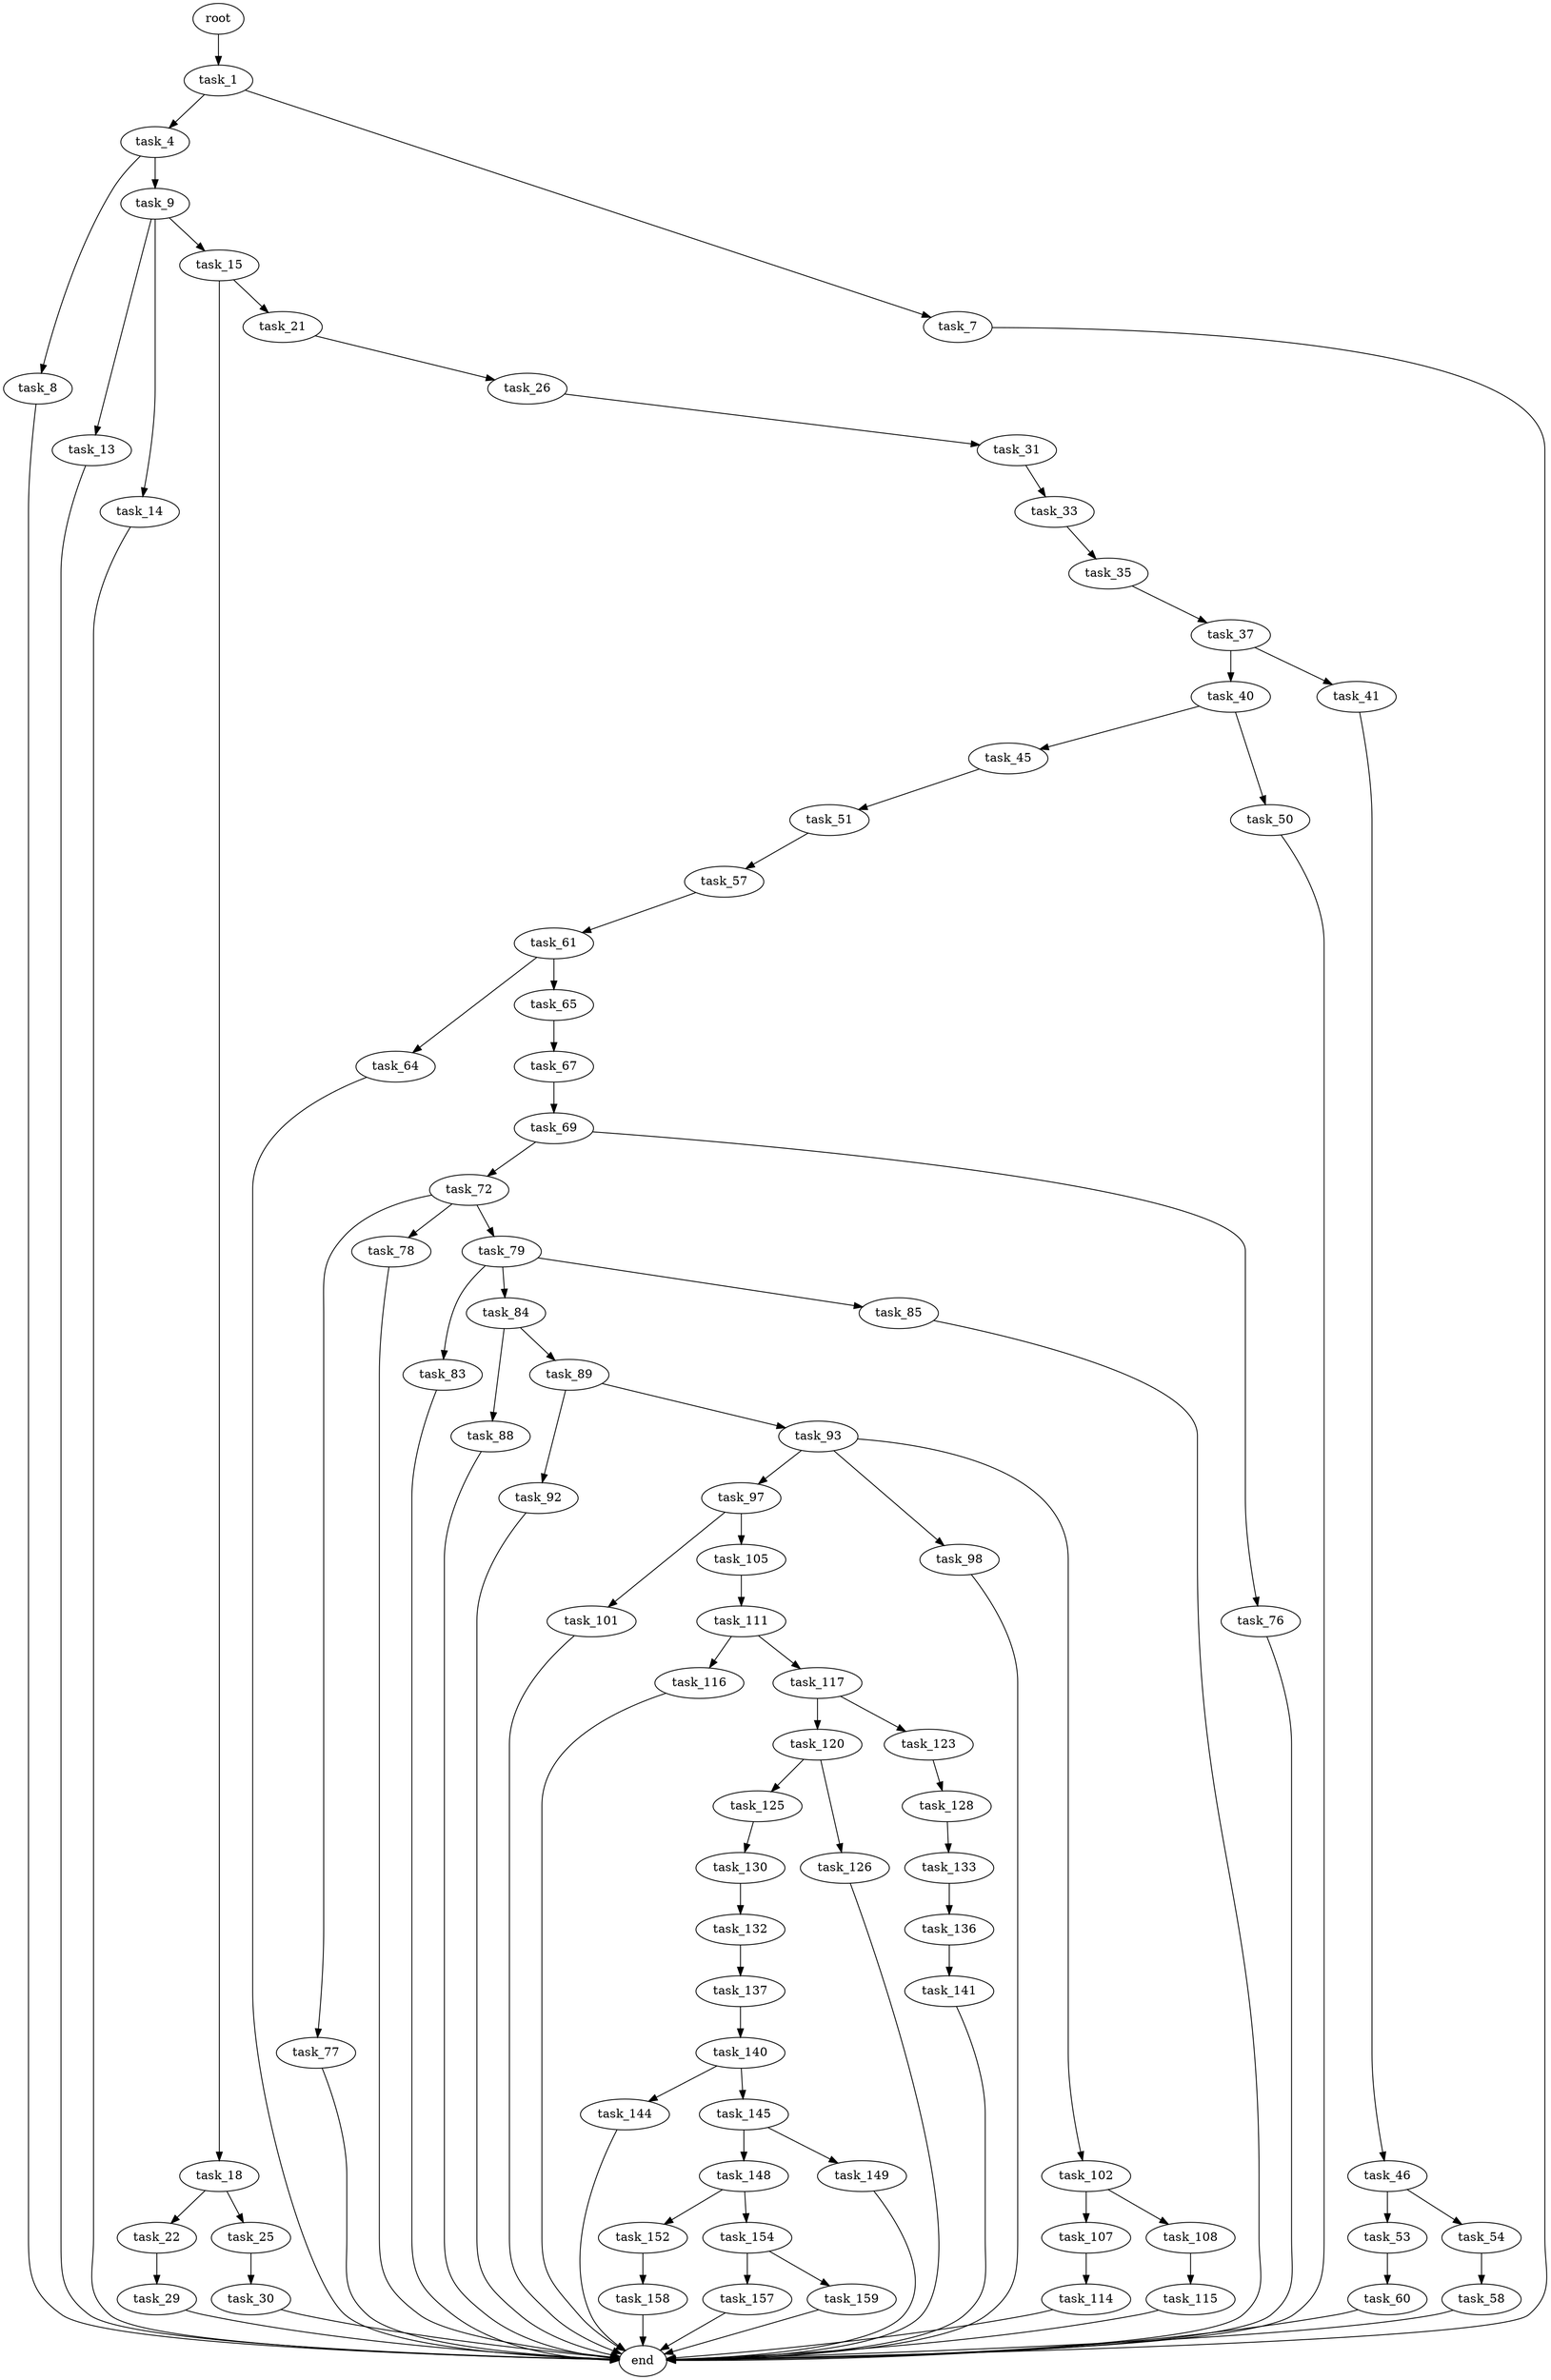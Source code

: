 digraph G {
  root [size="0.000000"];
  task_1 [size="68719476736.000000"];
  task_4 [size="3363304402.000000"];
  task_7 [size="231928233984.000000"];
  task_8 [size="202850047414.000000"];
  task_9 [size="24463626649.000000"];
  task_13 [size="1073741824000.000000"];
  task_14 [size="85035113822.000000"];
  task_15 [size="8589934592.000000"];
  task_18 [size="231928233984.000000"];
  task_21 [size="46126942293.000000"];
  task_22 [size="15045411068.000000"];
  task_25 [size="19242492804.000000"];
  task_26 [size="1294659544655.000000"];
  task_29 [size="17619311968.000000"];
  task_30 [size="549755813888.000000"];
  task_31 [size="368293445632.000000"];
  task_33 [size="45558415007.000000"];
  task_35 [size="8589934592.000000"];
  task_37 [size="549755813888.000000"];
  task_40 [size="549755813888.000000"];
  task_41 [size="8589934592.000000"];
  task_45 [size="68719476736.000000"];
  task_46 [size="4618482874.000000"];
  task_50 [size="313056351390.000000"];
  task_51 [size="231928233984.000000"];
  task_53 [size="2362858620.000000"];
  task_54 [size="105160750606.000000"];
  task_57 [size="7192999040.000000"];
  task_58 [size="151218003792.000000"];
  task_60 [size="231928233984.000000"];
  task_61 [size="1073741824000.000000"];
  task_64 [size="28991029248.000000"];
  task_65 [size="7753767946.000000"];
  task_67 [size="13187687778.000000"];
  task_69 [size="68719476736.000000"];
  task_72 [size="1073741824000.000000"];
  task_76 [size="4238945857.000000"];
  task_77 [size="782757789696.000000"];
  task_78 [size="782757789696.000000"];
  task_79 [size="28991029248.000000"];
  task_83 [size="492720899.000000"];
  task_84 [size="1417341794720.000000"];
  task_85 [size="8589934592.000000"];
  task_88 [size="28991029248.000000"];
  task_89 [size="50050665635.000000"];
  task_92 [size="4525296771.000000"];
  task_93 [size="68719476736.000000"];
  task_97 [size="333890655519.000000"];
  task_98 [size="368293445632.000000"];
  task_101 [size="134217728000.000000"];
  task_102 [size="17175257765.000000"];
  task_105 [size="93174148795.000000"];
  task_107 [size="8589934592.000000"];
  task_108 [size="9131613623.000000"];
  task_111 [size="782757789696.000000"];
  task_114 [size="758329539033.000000"];
  task_115 [size="68719476736.000000"];
  task_116 [size="8589934592.000000"];
  task_117 [size="36259211486.000000"];
  task_120 [size="1073741824000.000000"];
  task_123 [size="368293445632.000000"];
  task_125 [size="296372369515.000000"];
  task_126 [size="37555706661.000000"];
  task_128 [size="1101142092.000000"];
  task_130 [size="10321545658.000000"];
  task_132 [size="258785366203.000000"];
  task_133 [size="141843384529.000000"];
  task_136 [size="677643030366.000000"];
  task_137 [size="30557092011.000000"];
  task_140 [size="11067296571.000000"];
  task_141 [size="72064667623.000000"];
  task_144 [size="1991194536.000000"];
  task_145 [size="5012226240.000000"];
  task_148 [size="38766310543.000000"];
  task_149 [size="44783956251.000000"];
  task_152 [size="23626802490.000000"];
  task_154 [size="198305288961.000000"];
  task_157 [size="8787191140.000000"];
  task_158 [size="782757789696.000000"];
  task_159 [size="782757789696.000000"];
  end [size="0.000000"];

  root -> task_1 [size="1.000000"];
  task_1 -> task_4 [size="134217728.000000"];
  task_1 -> task_7 [size="134217728.000000"];
  task_4 -> task_8 [size="134217728.000000"];
  task_4 -> task_9 [size="134217728.000000"];
  task_7 -> end [size="1.000000"];
  task_8 -> end [size="1.000000"];
  task_9 -> task_13 [size="411041792.000000"];
  task_9 -> task_14 [size="411041792.000000"];
  task_9 -> task_15 [size="411041792.000000"];
  task_13 -> end [size="1.000000"];
  task_14 -> end [size="1.000000"];
  task_15 -> task_18 [size="33554432.000000"];
  task_15 -> task_21 [size="33554432.000000"];
  task_18 -> task_22 [size="301989888.000000"];
  task_18 -> task_25 [size="301989888.000000"];
  task_21 -> task_26 [size="33554432.000000"];
  task_22 -> task_29 [size="411041792.000000"];
  task_25 -> task_30 [size="33554432.000000"];
  task_26 -> task_31 [size="838860800.000000"];
  task_29 -> end [size="1.000000"];
  task_30 -> end [size="1.000000"];
  task_31 -> task_33 [size="411041792.000000"];
  task_33 -> task_35 [size="33554432.000000"];
  task_35 -> task_37 [size="33554432.000000"];
  task_37 -> task_40 [size="536870912.000000"];
  task_37 -> task_41 [size="536870912.000000"];
  task_40 -> task_45 [size="536870912.000000"];
  task_40 -> task_50 [size="536870912.000000"];
  task_41 -> task_46 [size="33554432.000000"];
  task_45 -> task_51 [size="134217728.000000"];
  task_46 -> task_53 [size="134217728.000000"];
  task_46 -> task_54 [size="134217728.000000"];
  task_50 -> end [size="1.000000"];
  task_51 -> task_57 [size="301989888.000000"];
  task_53 -> task_60 [size="209715200.000000"];
  task_54 -> task_58 [size="134217728.000000"];
  task_57 -> task_61 [size="301989888.000000"];
  task_58 -> end [size="1.000000"];
  task_60 -> end [size="1.000000"];
  task_61 -> task_64 [size="838860800.000000"];
  task_61 -> task_65 [size="838860800.000000"];
  task_64 -> end [size="1.000000"];
  task_65 -> task_67 [size="209715200.000000"];
  task_67 -> task_69 [size="679477248.000000"];
  task_69 -> task_72 [size="134217728.000000"];
  task_69 -> task_76 [size="134217728.000000"];
  task_72 -> task_77 [size="838860800.000000"];
  task_72 -> task_78 [size="838860800.000000"];
  task_72 -> task_79 [size="838860800.000000"];
  task_76 -> end [size="1.000000"];
  task_77 -> end [size="1.000000"];
  task_78 -> end [size="1.000000"];
  task_79 -> task_83 [size="75497472.000000"];
  task_79 -> task_84 [size="75497472.000000"];
  task_79 -> task_85 [size="75497472.000000"];
  task_83 -> end [size="1.000000"];
  task_84 -> task_88 [size="838860800.000000"];
  task_84 -> task_89 [size="838860800.000000"];
  task_85 -> end [size="1.000000"];
  task_88 -> end [size="1.000000"];
  task_89 -> task_92 [size="838860800.000000"];
  task_89 -> task_93 [size="838860800.000000"];
  task_92 -> end [size="1.000000"];
  task_93 -> task_97 [size="134217728.000000"];
  task_93 -> task_98 [size="134217728.000000"];
  task_93 -> task_102 [size="134217728.000000"];
  task_97 -> task_101 [size="679477248.000000"];
  task_97 -> task_105 [size="679477248.000000"];
  task_98 -> end [size="1.000000"];
  task_101 -> end [size="1.000000"];
  task_102 -> task_107 [size="411041792.000000"];
  task_102 -> task_108 [size="411041792.000000"];
  task_105 -> task_111 [size="75497472.000000"];
  task_107 -> task_114 [size="33554432.000000"];
  task_108 -> task_115 [size="679477248.000000"];
  task_111 -> task_116 [size="679477248.000000"];
  task_111 -> task_117 [size="679477248.000000"];
  task_114 -> end [size="1.000000"];
  task_115 -> end [size="1.000000"];
  task_116 -> end [size="1.000000"];
  task_117 -> task_120 [size="679477248.000000"];
  task_117 -> task_123 [size="679477248.000000"];
  task_120 -> task_125 [size="838860800.000000"];
  task_120 -> task_126 [size="838860800.000000"];
  task_123 -> task_128 [size="411041792.000000"];
  task_125 -> task_130 [size="536870912.000000"];
  task_126 -> end [size="1.000000"];
  task_128 -> task_133 [size="33554432.000000"];
  task_130 -> task_132 [size="301989888.000000"];
  task_132 -> task_137 [size="209715200.000000"];
  task_133 -> task_136 [size="134217728.000000"];
  task_136 -> task_141 [size="536870912.000000"];
  task_137 -> task_140 [size="679477248.000000"];
  task_140 -> task_144 [size="33554432.000000"];
  task_140 -> task_145 [size="33554432.000000"];
  task_141 -> end [size="1.000000"];
  task_144 -> end [size="1.000000"];
  task_145 -> task_148 [size="209715200.000000"];
  task_145 -> task_149 [size="209715200.000000"];
  task_148 -> task_152 [size="679477248.000000"];
  task_148 -> task_154 [size="679477248.000000"];
  task_149 -> end [size="1.000000"];
  task_152 -> task_158 [size="679477248.000000"];
  task_154 -> task_157 [size="536870912.000000"];
  task_154 -> task_159 [size="536870912.000000"];
  task_157 -> end [size="1.000000"];
  task_158 -> end [size="1.000000"];
  task_159 -> end [size="1.000000"];
}
